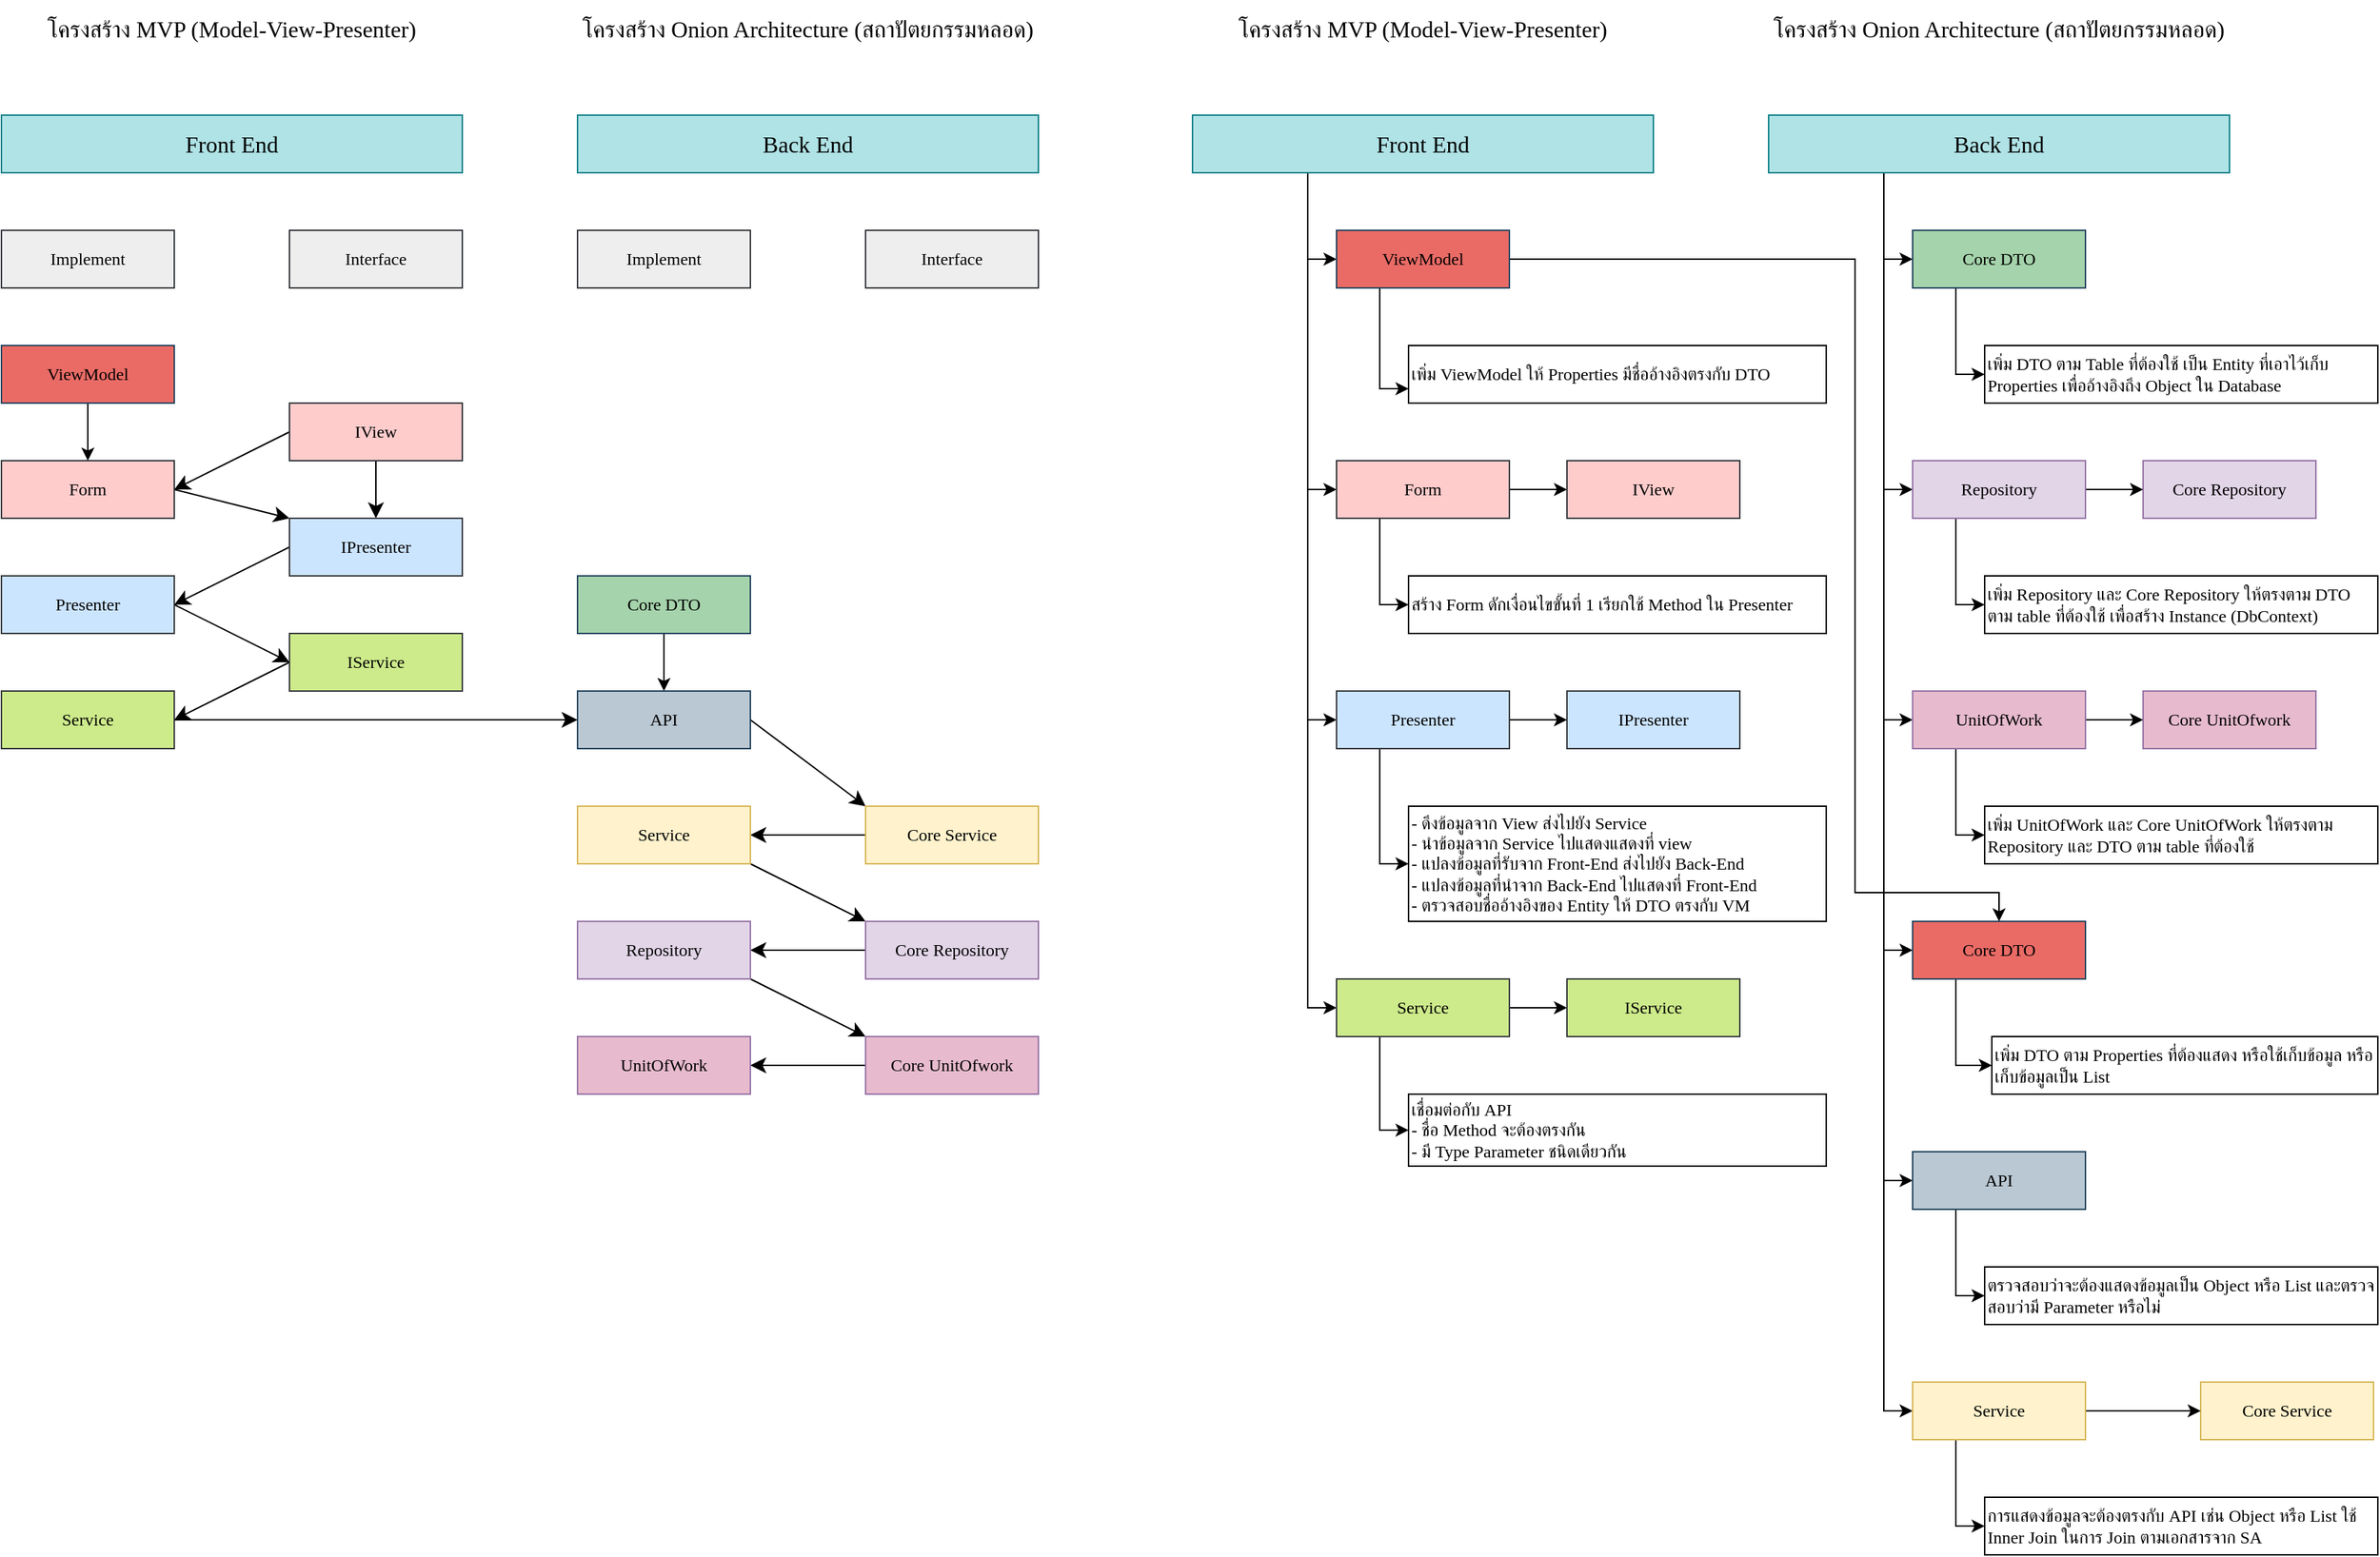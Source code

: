 <mxfile version="22.1.21" type="gitlab">
  <diagram id="C5RBs43oDa-KdzZeNtuy" name="Page-1">
    <mxGraphModel dx="1106" dy="1053" grid="1" gridSize="10" guides="1" tooltips="1" connect="1" arrows="1" fold="1" page="1" pageScale="1" pageWidth="827" pageHeight="1169" math="0" shadow="0">
      <root>
        <mxCell id="WIyWlLk6GJQsqaUBKTNV-0" />
        <mxCell id="WIyWlLk6GJQsqaUBKTNV-1" parent="WIyWlLk6GJQsqaUBKTNV-0" />
        <mxCell id="Vc_zGwzVF44Cp3WNMDV1-1" value="Implement" style="text;html=1;strokeColor=#36393d;fillColor=#eeeeee;align=center;verticalAlign=middle;whiteSpace=wrap;rounded=0;fontSize=12;labelBackgroundColor=none;labelBorderColor=none;fontFamily=Times New Roman;" parent="WIyWlLk6GJQsqaUBKTNV-1" vertex="1">
          <mxGeometry y="160" width="120" height="40" as="geometry" />
        </mxCell>
        <mxCell id="Vc_zGwzVF44Cp3WNMDV1-2" value="Implement" style="text;html=1;strokeColor=#36393d;fillColor=#eeeeee;align=center;verticalAlign=middle;whiteSpace=wrap;rounded=0;fontSize=12;labelBackgroundColor=none;labelBorderColor=none;fontFamily=Times New Roman;" parent="WIyWlLk6GJQsqaUBKTNV-1" vertex="1">
          <mxGeometry x="400" y="160" width="120" height="40" as="geometry" />
        </mxCell>
        <mxCell id="Vc_zGwzVF44Cp3WNMDV1-3" value="Interface" style="text;html=1;strokeColor=#36393d;fillColor=#eeeeee;align=center;verticalAlign=middle;whiteSpace=wrap;rounded=0;fontSize=12;labelBackgroundColor=none;labelBorderColor=none;fontFamily=Times New Roman;" parent="WIyWlLk6GJQsqaUBKTNV-1" vertex="1">
          <mxGeometry x="200" y="160" width="120" height="40" as="geometry" />
        </mxCell>
        <mxCell id="Vc_zGwzVF44Cp3WNMDV1-4" value="Interface" style="text;html=1;strokeColor=#36393d;fillColor=#eeeeee;align=center;verticalAlign=middle;whiteSpace=wrap;rounded=0;fontSize=12;labelBackgroundColor=none;labelBorderColor=none;fontFamily=Times New Roman;" parent="WIyWlLk6GJQsqaUBKTNV-1" vertex="1">
          <mxGeometry x="600" y="160" width="120" height="40" as="geometry" />
        </mxCell>
        <mxCell id="Vc_zGwzVF44Cp3WNMDV1-25" style="edgeStyle=none;curved=1;rounded=0;orthogonalLoop=1;jettySize=auto;html=1;exitX=1;exitY=0.5;exitDx=0;exitDy=0;entryX=0;entryY=0;entryDx=0;entryDy=0;fontSize=12;startSize=8;endSize=8;fontFamily=Times New Roman;" parent="WIyWlLk6GJQsqaUBKTNV-1" source="Vc_zGwzVF44Cp3WNMDV1-5" target="Vc_zGwzVF44Cp3WNMDV1-8" edge="1">
          <mxGeometry relative="1" as="geometry" />
        </mxCell>
        <mxCell id="Vc_zGwzVF44Cp3WNMDV1-5" value="Form" style="rounded=0;whiteSpace=wrap;html=1;fontSize=12;fontFamily=Times New Roman;fillColor=#ffcccc;strokeColor=#36393d;" parent="WIyWlLk6GJQsqaUBKTNV-1" vertex="1">
          <mxGeometry y="320" width="120" height="40" as="geometry" />
        </mxCell>
        <mxCell id="Vc_zGwzVF44Cp3WNMDV1-6" style="edgeStyle=none;curved=1;rounded=0;orthogonalLoop=1;jettySize=auto;html=1;exitX=0.25;exitY=1;exitDx=0;exitDy=0;fontSize=12;startSize=8;endSize=8;fontFamily=Times New Roman;" parent="WIyWlLk6GJQsqaUBKTNV-1" source="Vc_zGwzVF44Cp3WNMDV1-2" target="Vc_zGwzVF44Cp3WNMDV1-2" edge="1">
          <mxGeometry relative="1" as="geometry" />
        </mxCell>
        <mxCell id="Vc_zGwzVF44Cp3WNMDV1-21" style="edgeStyle=none;curved=1;rounded=0;orthogonalLoop=1;jettySize=auto;html=1;exitX=0.5;exitY=1;exitDx=0;exitDy=0;entryX=0.5;entryY=0;entryDx=0;entryDy=0;fontSize=12;startSize=8;endSize=8;fontFamily=Times New Roman;" parent="WIyWlLk6GJQsqaUBKTNV-1" source="Vc_zGwzVF44Cp3WNMDV1-7" target="Vc_zGwzVF44Cp3WNMDV1-8" edge="1">
          <mxGeometry relative="1" as="geometry" />
        </mxCell>
        <mxCell id="Vc_zGwzVF44Cp3WNMDV1-29" style="edgeStyle=none;curved=1;rounded=0;orthogonalLoop=1;jettySize=auto;html=1;exitX=0;exitY=0.5;exitDx=0;exitDy=0;entryX=1;entryY=0.5;entryDx=0;entryDy=0;fontSize=12;startSize=8;endSize=8;fontFamily=Times New Roman;" parent="WIyWlLk6GJQsqaUBKTNV-1" source="Vc_zGwzVF44Cp3WNMDV1-7" target="Vc_zGwzVF44Cp3WNMDV1-5" edge="1">
          <mxGeometry relative="1" as="geometry" />
        </mxCell>
        <mxCell id="Vc_zGwzVF44Cp3WNMDV1-7" value="IView" style="rounded=0;whiteSpace=wrap;html=1;fontSize=12;fontFamily=Times New Roman;fillColor=#ffcccc;strokeColor=#36393d;" parent="WIyWlLk6GJQsqaUBKTNV-1" vertex="1">
          <mxGeometry x="200" y="280" width="120" height="40" as="geometry" />
        </mxCell>
        <mxCell id="Vc_zGwzVF44Cp3WNMDV1-28" style="edgeStyle=none;curved=1;rounded=0;orthogonalLoop=1;jettySize=auto;html=1;exitX=0;exitY=0.5;exitDx=0;exitDy=0;entryX=1;entryY=0.5;entryDx=0;entryDy=0;fontSize=12;startSize=8;endSize=8;fontFamily=Times New Roman;" parent="WIyWlLk6GJQsqaUBKTNV-1" source="Vc_zGwzVF44Cp3WNMDV1-8" target="Vc_zGwzVF44Cp3WNMDV1-9" edge="1">
          <mxGeometry relative="1" as="geometry" />
        </mxCell>
        <mxCell id="Vc_zGwzVF44Cp3WNMDV1-8" value="IPresenter" style="rounded=0;whiteSpace=wrap;html=1;fontSize=12;fontFamily=Times New Roman;fillColor=#cce5ff;strokeColor=#36393d;" parent="WIyWlLk6GJQsqaUBKTNV-1" vertex="1">
          <mxGeometry x="200" y="360" width="120" height="40" as="geometry" />
        </mxCell>
        <mxCell id="Vc_zGwzVF44Cp3WNMDV1-26" style="edgeStyle=none;curved=1;rounded=0;orthogonalLoop=1;jettySize=auto;html=1;exitX=1;exitY=0.5;exitDx=0;exitDy=0;entryX=0;entryY=0.5;entryDx=0;entryDy=0;fontSize=12;startSize=8;endSize=8;fontFamily=Times New Roman;" parent="WIyWlLk6GJQsqaUBKTNV-1" source="Vc_zGwzVF44Cp3WNMDV1-9" target="Vc_zGwzVF44Cp3WNMDV1-11" edge="1">
          <mxGeometry relative="1" as="geometry" />
        </mxCell>
        <mxCell id="Vc_zGwzVF44Cp3WNMDV1-9" value="Presenter" style="rounded=0;whiteSpace=wrap;html=1;fontSize=12;fontFamily=Times New Roman;fillColor=#cce5ff;strokeColor=#36393d;" parent="WIyWlLk6GJQsqaUBKTNV-1" vertex="1">
          <mxGeometry y="400" width="120" height="40" as="geometry" />
        </mxCell>
        <mxCell id="Vc_zGwzVF44Cp3WNMDV1-31" style="edgeStyle=none;curved=1;rounded=0;orthogonalLoop=1;jettySize=auto;html=1;exitX=1;exitY=0.5;exitDx=0;exitDy=0;fontSize=12;startSize=8;endSize=8;fontFamily=Times New Roman;" parent="WIyWlLk6GJQsqaUBKTNV-1" source="Vc_zGwzVF44Cp3WNMDV1-10" target="Vc_zGwzVF44Cp3WNMDV1-12" edge="1">
          <mxGeometry relative="1" as="geometry" />
        </mxCell>
        <mxCell id="Vc_zGwzVF44Cp3WNMDV1-10" value="Service" style="rounded=0;whiteSpace=wrap;html=1;fontSize=12;fontFamily=Times New Roman;fillColor=#cdeb8b;strokeColor=#36393d;" parent="WIyWlLk6GJQsqaUBKTNV-1" vertex="1">
          <mxGeometry y="480" width="120" height="40" as="geometry" />
        </mxCell>
        <mxCell id="Vc_zGwzVF44Cp3WNMDV1-30" style="edgeStyle=none;curved=1;rounded=0;orthogonalLoop=1;jettySize=auto;html=1;exitX=0;exitY=0.5;exitDx=0;exitDy=0;entryX=1;entryY=0.5;entryDx=0;entryDy=0;fontSize=12;startSize=8;endSize=8;fontFamily=Times New Roman;" parent="WIyWlLk6GJQsqaUBKTNV-1" source="Vc_zGwzVF44Cp3WNMDV1-11" target="Vc_zGwzVF44Cp3WNMDV1-10" edge="1">
          <mxGeometry relative="1" as="geometry" />
        </mxCell>
        <mxCell id="Vc_zGwzVF44Cp3WNMDV1-11" value="IService" style="rounded=0;whiteSpace=wrap;html=1;fontSize=12;fontFamily=Times New Roman;fillColor=#cdeb8b;strokeColor=#36393d;" parent="WIyWlLk6GJQsqaUBKTNV-1" vertex="1">
          <mxGeometry x="200" y="440" width="120" height="40" as="geometry" />
        </mxCell>
        <mxCell id="Vc_zGwzVF44Cp3WNMDV1-37" style="edgeStyle=none;curved=1;rounded=0;orthogonalLoop=1;jettySize=auto;html=1;exitX=1;exitY=0.5;exitDx=0;exitDy=0;entryX=0;entryY=0;entryDx=0;entryDy=0;fontSize=12;startSize=8;endSize=8;fontFamily=Times New Roman;" parent="WIyWlLk6GJQsqaUBKTNV-1" source="Vc_zGwzVF44Cp3WNMDV1-12" target="Vc_zGwzVF44Cp3WNMDV1-14" edge="1">
          <mxGeometry relative="1" as="geometry" />
        </mxCell>
        <mxCell id="Vc_zGwzVF44Cp3WNMDV1-12" value="API" style="rounded=0;whiteSpace=wrap;html=1;fontSize=12;fontFamily=Times New Roman;fillColor=#bac8d3;strokeColor=#23445d;" parent="WIyWlLk6GJQsqaUBKTNV-1" vertex="1">
          <mxGeometry x="400" y="480" width="120" height="40" as="geometry" />
        </mxCell>
        <mxCell id="8rKOA6uTmOLBXOOrl2uE-82" style="edgeStyle=orthogonalEdgeStyle;rounded=0;orthogonalLoop=1;jettySize=auto;html=1;exitX=0.5;exitY=1;exitDx=0;exitDy=0;fontFamily=Times New Roman;fontSize=12;fontColor=default;" edge="1" parent="WIyWlLk6GJQsqaUBKTNV-1" source="Vc_zGwzVF44Cp3WNMDV1-13" target="Vc_zGwzVF44Cp3WNMDV1-12">
          <mxGeometry relative="1" as="geometry" />
        </mxCell>
        <mxCell id="Vc_zGwzVF44Cp3WNMDV1-13" value="Core DTO" style="rounded=0;whiteSpace=wrap;html=1;fontSize=12;fontFamily=Times New Roman;fillColor=#A5D3AB;strokeColor=#23445d;" parent="WIyWlLk6GJQsqaUBKTNV-1" vertex="1">
          <mxGeometry x="400" y="400" width="120" height="40" as="geometry" />
        </mxCell>
        <mxCell id="Vc_zGwzVF44Cp3WNMDV1-38" style="edgeStyle=none;curved=1;rounded=0;orthogonalLoop=1;jettySize=auto;html=1;exitX=0;exitY=0.5;exitDx=0;exitDy=0;entryX=1;entryY=0.5;entryDx=0;entryDy=0;fontSize=12;startSize=8;endSize=8;fontFamily=Times New Roman;" parent="WIyWlLk6GJQsqaUBKTNV-1" source="Vc_zGwzVF44Cp3WNMDV1-14" target="Vc_zGwzVF44Cp3WNMDV1-15" edge="1">
          <mxGeometry relative="1" as="geometry" />
        </mxCell>
        <mxCell id="Vc_zGwzVF44Cp3WNMDV1-14" value="Core Service" style="rounded=0;whiteSpace=wrap;html=1;fontSize=12;fontFamily=Times New Roman;fillColor=#fff2cc;strokeColor=#d6b656;" parent="WIyWlLk6GJQsqaUBKTNV-1" vertex="1">
          <mxGeometry x="600" y="560" width="120" height="40" as="geometry" />
        </mxCell>
        <mxCell id="Vc_zGwzVF44Cp3WNMDV1-39" style="edgeStyle=none;curved=1;rounded=0;orthogonalLoop=1;jettySize=auto;html=1;exitX=1;exitY=1;exitDx=0;exitDy=0;entryX=0;entryY=0;entryDx=0;entryDy=0;fontSize=12;startSize=8;endSize=8;fontFamily=Times New Roman;" parent="WIyWlLk6GJQsqaUBKTNV-1" source="Vc_zGwzVF44Cp3WNMDV1-15" target="Vc_zGwzVF44Cp3WNMDV1-16" edge="1">
          <mxGeometry relative="1" as="geometry" />
        </mxCell>
        <mxCell id="Vc_zGwzVF44Cp3WNMDV1-15" value="Service" style="rounded=0;whiteSpace=wrap;html=1;fontSize=12;fontFamily=Times New Roman;fillColor=#fff2cc;strokeColor=#d6b656;" parent="WIyWlLk6GJQsqaUBKTNV-1" vertex="1">
          <mxGeometry x="400" y="560" width="120" height="40" as="geometry" />
        </mxCell>
        <mxCell id="Vc_zGwzVF44Cp3WNMDV1-40" style="edgeStyle=none;curved=1;rounded=0;orthogonalLoop=1;jettySize=auto;html=1;exitX=0;exitY=0.5;exitDx=0;exitDy=0;entryX=1;entryY=0.5;entryDx=0;entryDy=0;fontSize=12;startSize=8;endSize=8;fontFamily=Times New Roman;" parent="WIyWlLk6GJQsqaUBKTNV-1" source="Vc_zGwzVF44Cp3WNMDV1-16" target="Vc_zGwzVF44Cp3WNMDV1-17" edge="1">
          <mxGeometry relative="1" as="geometry" />
        </mxCell>
        <mxCell id="Vc_zGwzVF44Cp3WNMDV1-16" value="Core Repository" style="rounded=0;whiteSpace=wrap;html=1;fontSize=12;fontFamily=Times New Roman;fillColor=#e1d5e7;strokeColor=#9673a6;" parent="WIyWlLk6GJQsqaUBKTNV-1" vertex="1">
          <mxGeometry x="600" y="640" width="120" height="40" as="geometry" />
        </mxCell>
        <mxCell id="Vc_zGwzVF44Cp3WNMDV1-41" style="edgeStyle=none;curved=1;rounded=0;orthogonalLoop=1;jettySize=auto;html=1;exitX=1;exitY=1;exitDx=0;exitDy=0;entryX=0;entryY=0;entryDx=0;entryDy=0;fontSize=12;startSize=8;endSize=8;fontFamily=Times New Roman;" parent="WIyWlLk6GJQsqaUBKTNV-1" source="Vc_zGwzVF44Cp3WNMDV1-17" target="Vc_zGwzVF44Cp3WNMDV1-18" edge="1">
          <mxGeometry relative="1" as="geometry" />
        </mxCell>
        <mxCell id="Vc_zGwzVF44Cp3WNMDV1-17" value="Repository" style="rounded=0;whiteSpace=wrap;html=1;fontSize=12;fontFamily=Times New Roman;fillColor=#e1d5e7;strokeColor=#9673a6;" parent="WIyWlLk6GJQsqaUBKTNV-1" vertex="1">
          <mxGeometry x="400" y="640" width="120" height="40" as="geometry" />
        </mxCell>
        <mxCell id="Vc_zGwzVF44Cp3WNMDV1-42" style="edgeStyle=none;curved=1;rounded=0;orthogonalLoop=1;jettySize=auto;html=1;exitX=0;exitY=0.5;exitDx=0;exitDy=0;entryX=1;entryY=0.5;entryDx=0;entryDy=0;fontSize=12;startSize=8;endSize=8;fontFamily=Times New Roman;" parent="WIyWlLk6GJQsqaUBKTNV-1" source="Vc_zGwzVF44Cp3WNMDV1-18" target="Vc_zGwzVF44Cp3WNMDV1-19" edge="1">
          <mxGeometry relative="1" as="geometry" />
        </mxCell>
        <mxCell id="Vc_zGwzVF44Cp3WNMDV1-18" value="Core UnitOfwork" style="rounded=0;whiteSpace=wrap;html=1;fontSize=12;fontFamily=Times New Roman;fillColor=#E7BBCD;strokeColor=#9673a6;" parent="WIyWlLk6GJQsqaUBKTNV-1" vertex="1">
          <mxGeometry x="600" y="720" width="120" height="40" as="geometry" />
        </mxCell>
        <mxCell id="Vc_zGwzVF44Cp3WNMDV1-19" value="UnitOfWork" style="rounded=0;whiteSpace=wrap;html=1;fontSize=12;fontFamily=Times New Roman;fillColor=#E7BBCD;strokeColor=#9673a6;" parent="WIyWlLk6GJQsqaUBKTNV-1" vertex="1">
          <mxGeometry x="400" y="720" width="120" height="40" as="geometry" />
        </mxCell>
        <mxCell id="Vc_zGwzVF44Cp3WNMDV1-46" value="Front End" style="text;html=1;strokeColor=#0e8088;fillColor=#b0e3e6;align=center;verticalAlign=middle;whiteSpace=wrap;rounded=0;fontSize=16;fontFamily=Times New Roman;" parent="WIyWlLk6GJQsqaUBKTNV-1" vertex="1">
          <mxGeometry y="80" width="320" height="40" as="geometry" />
        </mxCell>
        <mxCell id="Vc_zGwzVF44Cp3WNMDV1-47" value="Back End" style="text;html=1;strokeColor=#0e8088;fillColor=#b0e3e6;align=center;verticalAlign=middle;whiteSpace=wrap;rounded=0;fontSize=16;fontFamily=Times New Roman;" parent="WIyWlLk6GJQsqaUBKTNV-1" vertex="1">
          <mxGeometry x="400" y="80" width="320" height="40" as="geometry" />
        </mxCell>
        <mxCell id="8rKOA6uTmOLBXOOrl2uE-63" style="edgeStyle=orthogonalEdgeStyle;rounded=0;orthogonalLoop=1;jettySize=auto;html=1;exitX=0.25;exitY=1;exitDx=0;exitDy=0;entryX=0;entryY=0.5;entryDx=0;entryDy=0;fontFamily=Times New Roman;fontSize=12;fontColor=default;" edge="1" parent="WIyWlLk6GJQsqaUBKTNV-1" source="8rKOA6uTmOLBXOOrl2uE-0" target="8rKOA6uTmOLBXOOrl2uE-52">
          <mxGeometry relative="1" as="geometry" />
        </mxCell>
        <mxCell id="8rKOA6uTmOLBXOOrl2uE-65" style="edgeStyle=orthogonalEdgeStyle;rounded=0;orthogonalLoop=1;jettySize=auto;html=1;exitX=0.25;exitY=1;exitDx=0;exitDy=0;entryX=0;entryY=0.5;entryDx=0;entryDy=0;fontFamily=Times New Roman;fontSize=12;fontColor=default;" edge="1" parent="WIyWlLk6GJQsqaUBKTNV-1" source="8rKOA6uTmOLBXOOrl2uE-0" target="8rKOA6uTmOLBXOOrl2uE-59">
          <mxGeometry relative="1" as="geometry" />
        </mxCell>
        <mxCell id="8rKOA6uTmOLBXOOrl2uE-66" style="edgeStyle=orthogonalEdgeStyle;rounded=0;orthogonalLoop=1;jettySize=auto;html=1;exitX=0.25;exitY=1;exitDx=0;exitDy=0;entryX=0;entryY=0.5;entryDx=0;entryDy=0;fontFamily=Times New Roman;fontSize=12;fontColor=default;" edge="1" parent="WIyWlLk6GJQsqaUBKTNV-1" source="8rKOA6uTmOLBXOOrl2uE-0" target="8rKOA6uTmOLBXOOrl2uE-60">
          <mxGeometry relative="1" as="geometry" />
        </mxCell>
        <mxCell id="8rKOA6uTmOLBXOOrl2uE-77" style="edgeStyle=orthogonalEdgeStyle;rounded=0;orthogonalLoop=1;jettySize=auto;html=1;exitX=0.25;exitY=1;exitDx=0;exitDy=0;entryX=0;entryY=0.5;entryDx=0;entryDy=0;fontFamily=Times New Roman;fontSize=12;fontColor=default;" edge="1" parent="WIyWlLk6GJQsqaUBKTNV-1" source="8rKOA6uTmOLBXOOrl2uE-0" target="8rKOA6uTmOLBXOOrl2uE-76">
          <mxGeometry relative="1" as="geometry" />
        </mxCell>
        <mxCell id="8rKOA6uTmOLBXOOrl2uE-0" value="Front End" style="text;html=1;strokeColor=#0e8088;fillColor=#b0e3e6;align=center;verticalAlign=middle;whiteSpace=wrap;rounded=0;fontSize=16;fontFamily=Times New Roman;" vertex="1" parent="WIyWlLk6GJQsqaUBKTNV-1">
          <mxGeometry x="827" y="80" width="320" height="40" as="geometry" />
        </mxCell>
        <mxCell id="8rKOA6uTmOLBXOOrl2uE-26" style="edgeStyle=orthogonalEdgeStyle;rounded=0;orthogonalLoop=1;jettySize=auto;html=1;exitX=0.25;exitY=1;exitDx=0;exitDy=0;entryX=0;entryY=0.5;entryDx=0;entryDy=0;fontFamily=Times New Roman;fontSize=12;fontColor=default;" edge="1" parent="WIyWlLk6GJQsqaUBKTNV-1" source="8rKOA6uTmOLBXOOrl2uE-1" target="8rKOA6uTmOLBXOOrl2uE-10">
          <mxGeometry relative="1" as="geometry" />
        </mxCell>
        <mxCell id="8rKOA6uTmOLBXOOrl2uE-28" style="edgeStyle=orthogonalEdgeStyle;rounded=0;orthogonalLoop=1;jettySize=auto;html=1;exitX=0.25;exitY=1;exitDx=0;exitDy=0;entryX=0;entryY=0.5;entryDx=0;entryDy=0;fontFamily=Times New Roman;fontSize=12;fontColor=default;" edge="1" parent="WIyWlLk6GJQsqaUBKTNV-1" source="8rKOA6uTmOLBXOOrl2uE-1" target="8rKOA6uTmOLBXOOrl2uE-18">
          <mxGeometry relative="1" as="geometry" />
        </mxCell>
        <mxCell id="8rKOA6uTmOLBXOOrl2uE-33" style="edgeStyle=orthogonalEdgeStyle;rounded=0;orthogonalLoop=1;jettySize=auto;html=1;exitX=0.25;exitY=1;exitDx=0;exitDy=0;entryX=0;entryY=0.5;entryDx=0;entryDy=0;fontFamily=Times New Roman;fontSize=12;fontColor=default;" edge="1" parent="WIyWlLk6GJQsqaUBKTNV-1" source="8rKOA6uTmOLBXOOrl2uE-1" target="8rKOA6uTmOLBXOOrl2uE-21">
          <mxGeometry relative="1" as="geometry" />
        </mxCell>
        <mxCell id="8rKOA6uTmOLBXOOrl2uE-40" style="edgeStyle=orthogonalEdgeStyle;rounded=0;orthogonalLoop=1;jettySize=auto;html=1;exitX=0.25;exitY=1;exitDx=0;exitDy=0;entryX=0;entryY=0.5;entryDx=0;entryDy=0;fontFamily=Times New Roman;fontSize=12;fontColor=default;" edge="1" parent="WIyWlLk6GJQsqaUBKTNV-1" source="8rKOA6uTmOLBXOOrl2uE-1" target="8rKOA6uTmOLBXOOrl2uE-8">
          <mxGeometry relative="1" as="geometry" />
        </mxCell>
        <mxCell id="8rKOA6uTmOLBXOOrl2uE-41" style="edgeStyle=orthogonalEdgeStyle;rounded=0;orthogonalLoop=1;jettySize=auto;html=1;exitX=0.25;exitY=1;exitDx=0;exitDy=0;entryX=0;entryY=0.5;entryDx=0;entryDy=0;fontFamily=Times New Roman;fontSize=12;fontColor=default;" edge="1" parent="WIyWlLk6GJQsqaUBKTNV-1" source="8rKOA6uTmOLBXOOrl2uE-1" target="8rKOA6uTmOLBXOOrl2uE-14">
          <mxGeometry relative="1" as="geometry" />
        </mxCell>
        <mxCell id="8rKOA6uTmOLBXOOrl2uE-48" style="edgeStyle=orthogonalEdgeStyle;rounded=0;orthogonalLoop=1;jettySize=auto;html=1;exitX=0.25;exitY=1;exitDx=0;exitDy=0;entryX=0;entryY=0.5;entryDx=0;entryDy=0;fontFamily=Times New Roman;fontSize=12;fontColor=default;" edge="1" parent="WIyWlLk6GJQsqaUBKTNV-1" source="8rKOA6uTmOLBXOOrl2uE-1" target="8rKOA6uTmOLBXOOrl2uE-47">
          <mxGeometry relative="1" as="geometry" />
        </mxCell>
        <mxCell id="8rKOA6uTmOLBXOOrl2uE-1" value="Back End" style="text;html=1;strokeColor=#0e8088;fillColor=#b0e3e6;align=center;verticalAlign=middle;whiteSpace=wrap;rounded=0;fontSize=16;fontFamily=Times New Roman;" vertex="1" parent="WIyWlLk6GJQsqaUBKTNV-1">
          <mxGeometry x="1227" y="80" width="320" height="40" as="geometry" />
        </mxCell>
        <mxCell id="8rKOA6uTmOLBXOOrl2uE-44" style="edgeStyle=orthogonalEdgeStyle;rounded=0;orthogonalLoop=1;jettySize=auto;html=1;exitX=0.25;exitY=1;exitDx=0;exitDy=0;entryX=0;entryY=0.5;entryDx=0;entryDy=0;fontFamily=Times New Roman;fontSize=12;fontColor=default;" edge="1" parent="WIyWlLk6GJQsqaUBKTNV-1" source="8rKOA6uTmOLBXOOrl2uE-8" target="8rKOA6uTmOLBXOOrl2uE-43">
          <mxGeometry relative="1" as="geometry" />
        </mxCell>
        <mxCell id="8rKOA6uTmOLBXOOrl2uE-8" value="API" style="rounded=0;whiteSpace=wrap;html=1;fontSize=12;fontFamily=Times New Roman;fillColor=#bac8d3;strokeColor=#23445d;" vertex="1" parent="WIyWlLk6GJQsqaUBKTNV-1">
          <mxGeometry x="1327" y="800" width="120" height="40" as="geometry" />
        </mxCell>
        <mxCell id="8rKOA6uTmOLBXOOrl2uE-29" style="edgeStyle=orthogonalEdgeStyle;rounded=0;orthogonalLoop=1;jettySize=auto;html=1;exitX=0.25;exitY=1;exitDx=0;exitDy=0;entryX=0;entryY=0.5;entryDx=0;entryDy=0;fontFamily=Times New Roman;fontSize=12;fontColor=default;" edge="1" parent="WIyWlLk6GJQsqaUBKTNV-1" source="8rKOA6uTmOLBXOOrl2uE-10" target="8rKOA6uTmOLBXOOrl2uE-22">
          <mxGeometry relative="1" as="geometry" />
        </mxCell>
        <mxCell id="8rKOA6uTmOLBXOOrl2uE-10" value="Core DTO" style="rounded=0;whiteSpace=wrap;html=1;fontSize=12;fontFamily=Times New Roman;fillColor=#A5D3AB;strokeColor=#23445d;" vertex="1" parent="WIyWlLk6GJQsqaUBKTNV-1">
          <mxGeometry x="1327" y="160" width="120" height="40" as="geometry" />
        </mxCell>
        <mxCell id="8rKOA6uTmOLBXOOrl2uE-12" value="Core Service" style="rounded=0;whiteSpace=wrap;html=1;fontSize=12;fontFamily=Times New Roman;fillColor=#fff2cc;strokeColor=#d6b656;" vertex="1" parent="WIyWlLk6GJQsqaUBKTNV-1">
          <mxGeometry x="1527" y="960" width="120" height="40" as="geometry" />
        </mxCell>
        <mxCell id="8rKOA6uTmOLBXOOrl2uE-42" style="edgeStyle=orthogonalEdgeStyle;rounded=0;orthogonalLoop=1;jettySize=auto;html=1;exitX=1;exitY=0.5;exitDx=0;exitDy=0;entryX=0;entryY=0.5;entryDx=0;entryDy=0;fontFamily=Times New Roman;fontSize=12;fontColor=default;" edge="1" parent="WIyWlLk6GJQsqaUBKTNV-1" source="8rKOA6uTmOLBXOOrl2uE-14" target="8rKOA6uTmOLBXOOrl2uE-12">
          <mxGeometry relative="1" as="geometry" />
        </mxCell>
        <mxCell id="8rKOA6uTmOLBXOOrl2uE-46" style="edgeStyle=orthogonalEdgeStyle;rounded=0;orthogonalLoop=1;jettySize=auto;html=1;exitX=0.25;exitY=1;exitDx=0;exitDy=0;entryX=0;entryY=0.5;entryDx=0;entryDy=0;fontFamily=Times New Roman;fontSize=12;fontColor=default;" edge="1" parent="WIyWlLk6GJQsqaUBKTNV-1" source="8rKOA6uTmOLBXOOrl2uE-14" target="8rKOA6uTmOLBXOOrl2uE-45">
          <mxGeometry relative="1" as="geometry" />
        </mxCell>
        <mxCell id="8rKOA6uTmOLBXOOrl2uE-14" value="Service" style="rounded=0;whiteSpace=wrap;html=1;fontSize=12;fontFamily=Times New Roman;fillColor=#fff2cc;strokeColor=#d6b656;" vertex="1" parent="WIyWlLk6GJQsqaUBKTNV-1">
          <mxGeometry x="1327" y="960" width="120" height="40" as="geometry" />
        </mxCell>
        <mxCell id="8rKOA6uTmOLBXOOrl2uE-16" value="Core Repository" style="rounded=0;whiteSpace=wrap;html=1;fontSize=12;fontFamily=Times New Roman;fillColor=#e1d5e7;strokeColor=#9673a6;" vertex="1" parent="WIyWlLk6GJQsqaUBKTNV-1">
          <mxGeometry x="1487" y="320" width="120" height="40" as="geometry" />
        </mxCell>
        <mxCell id="8rKOA6uTmOLBXOOrl2uE-35" style="edgeStyle=orthogonalEdgeStyle;rounded=0;orthogonalLoop=1;jettySize=auto;html=1;exitX=1;exitY=0.5;exitDx=0;exitDy=0;entryX=0;entryY=0.5;entryDx=0;entryDy=0;fontFamily=Times New Roman;fontSize=12;fontColor=default;" edge="1" parent="WIyWlLk6GJQsqaUBKTNV-1" source="8rKOA6uTmOLBXOOrl2uE-18" target="8rKOA6uTmOLBXOOrl2uE-16">
          <mxGeometry relative="1" as="geometry" />
        </mxCell>
        <mxCell id="8rKOA6uTmOLBXOOrl2uE-36" style="edgeStyle=orthogonalEdgeStyle;rounded=0;orthogonalLoop=1;jettySize=auto;html=1;exitX=0.25;exitY=1;exitDx=0;exitDy=0;entryX=0;entryY=0.5;entryDx=0;entryDy=0;fontFamily=Times New Roman;fontSize=12;fontColor=default;" edge="1" parent="WIyWlLk6GJQsqaUBKTNV-1" source="8rKOA6uTmOLBXOOrl2uE-18" target="8rKOA6uTmOLBXOOrl2uE-30">
          <mxGeometry relative="1" as="geometry" />
        </mxCell>
        <mxCell id="8rKOA6uTmOLBXOOrl2uE-18" value="Repository" style="rounded=0;whiteSpace=wrap;html=1;fontSize=12;fontFamily=Times New Roman;fillColor=#e1d5e7;strokeColor=#9673a6;" vertex="1" parent="WIyWlLk6GJQsqaUBKTNV-1">
          <mxGeometry x="1327" y="320" width="120" height="40" as="geometry" />
        </mxCell>
        <mxCell id="8rKOA6uTmOLBXOOrl2uE-20" value="Core UnitOfwork" style="rounded=0;whiteSpace=wrap;html=1;fontSize=12;fontFamily=Times New Roman;fillColor=#E7BBCD;strokeColor=#9673a6;" vertex="1" parent="WIyWlLk6GJQsqaUBKTNV-1">
          <mxGeometry x="1487" y="480" width="120" height="40" as="geometry" />
        </mxCell>
        <mxCell id="8rKOA6uTmOLBXOOrl2uE-37" style="edgeStyle=orthogonalEdgeStyle;rounded=0;orthogonalLoop=1;jettySize=auto;html=1;exitX=1;exitY=0.5;exitDx=0;exitDy=0;fontFamily=Times New Roman;fontSize=12;fontColor=default;" edge="1" parent="WIyWlLk6GJQsqaUBKTNV-1" source="8rKOA6uTmOLBXOOrl2uE-21" target="8rKOA6uTmOLBXOOrl2uE-20">
          <mxGeometry relative="1" as="geometry" />
        </mxCell>
        <mxCell id="8rKOA6uTmOLBXOOrl2uE-39" style="edgeStyle=orthogonalEdgeStyle;rounded=0;orthogonalLoop=1;jettySize=auto;html=1;exitX=0.25;exitY=1;exitDx=0;exitDy=0;entryX=0;entryY=0.5;entryDx=0;entryDy=0;fontFamily=Times New Roman;fontSize=12;fontColor=default;" edge="1" parent="WIyWlLk6GJQsqaUBKTNV-1" source="8rKOA6uTmOLBXOOrl2uE-21" target="8rKOA6uTmOLBXOOrl2uE-38">
          <mxGeometry relative="1" as="geometry" />
        </mxCell>
        <mxCell id="8rKOA6uTmOLBXOOrl2uE-21" value="UnitOfWork" style="rounded=0;whiteSpace=wrap;html=1;fontSize=12;fontFamily=Times New Roman;fillColor=#E7BBCD;strokeColor=#9673a6;" vertex="1" parent="WIyWlLk6GJQsqaUBKTNV-1">
          <mxGeometry x="1327" y="480" width="120" height="40" as="geometry" />
        </mxCell>
        <mxCell id="8rKOA6uTmOLBXOOrl2uE-22" value="เพิ่ม DTO ตาม Table ที่ต้องใช้ เป็น Entity ที่เอาไว้เก็บ Properties เพื่ออ้างอิงถึง Object ใน Database&amp;nbsp;" style="rounded=0;whiteSpace=wrap;html=1;align=left;fontFamily=Times New Roman;" vertex="1" parent="WIyWlLk6GJQsqaUBKTNV-1">
          <mxGeometry x="1377" y="240" width="273" height="40" as="geometry" />
        </mxCell>
        <mxCell id="8rKOA6uTmOLBXOOrl2uE-30" value="เพิ่ม Repository และ Core Repository ให้ตรงตาม DTO ตาม table ที่ต้องใช้ เพื่อสร้าง Instance (DbContext)" style="rounded=0;whiteSpace=wrap;html=1;align=left;fontFamily=Times New Roman;" vertex="1" parent="WIyWlLk6GJQsqaUBKTNV-1">
          <mxGeometry x="1377" y="400" width="273" height="40" as="geometry" />
        </mxCell>
        <mxCell id="8rKOA6uTmOLBXOOrl2uE-38" value="เพิ่ม UnitOfWork และ Core UnitOfWork&amp;nbsp;ให้ตรงตาม Repository และ DTO ตาม table ที่ต้องใช้" style="rounded=0;whiteSpace=wrap;html=1;align=left;fontFamily=Times New Roman;" vertex="1" parent="WIyWlLk6GJQsqaUBKTNV-1">
          <mxGeometry x="1377" y="560" width="273" height="40" as="geometry" />
        </mxCell>
        <mxCell id="8rKOA6uTmOLBXOOrl2uE-43" value="ตรวจสอบว่าจะต้องแสดงข้อมูลเป็น Object หรือ List และตรวจสอบว่ามี Parameter หรือไม่" style="rounded=0;whiteSpace=wrap;html=1;align=left;fontFamily=Times New Roman;" vertex="1" parent="WIyWlLk6GJQsqaUBKTNV-1">
          <mxGeometry x="1377" y="880" width="273" height="40" as="geometry" />
        </mxCell>
        <mxCell id="8rKOA6uTmOLBXOOrl2uE-45" value="การแสดงข้อมูลจะต้องตรงกับ API เช่น Object หรือ List ใช้ Inner Join ในการ Join ตามเอกสารจาก SA" style="rounded=0;whiteSpace=wrap;html=1;align=left;fontFamily=Times New Roman;" vertex="1" parent="WIyWlLk6GJQsqaUBKTNV-1">
          <mxGeometry x="1377" y="1040" width="273" height="40" as="geometry" />
        </mxCell>
        <mxCell id="8rKOA6uTmOLBXOOrl2uE-50" style="edgeStyle=orthogonalEdgeStyle;rounded=0;orthogonalLoop=1;jettySize=auto;html=1;exitX=0.25;exitY=1;exitDx=0;exitDy=0;entryX=0;entryY=0.5;entryDx=0;entryDy=0;fontFamily=Times New Roman;fontSize=12;fontColor=default;" edge="1" parent="WIyWlLk6GJQsqaUBKTNV-1" source="8rKOA6uTmOLBXOOrl2uE-47" target="8rKOA6uTmOLBXOOrl2uE-49">
          <mxGeometry relative="1" as="geometry" />
        </mxCell>
        <mxCell id="8rKOA6uTmOLBXOOrl2uE-47" value="Core DTO" style="rounded=0;whiteSpace=wrap;html=1;fontSize=12;fontFamily=Times New Roman;fillColor=#EA6B66;strokeColor=#23445d;" vertex="1" parent="WIyWlLk6GJQsqaUBKTNV-1">
          <mxGeometry x="1327" y="640" width="120" height="40" as="geometry" />
        </mxCell>
        <mxCell id="8rKOA6uTmOLBXOOrl2uE-49" value="เพิ่ม DTO ตาม Properties ที่ต้องแสดง หรือใช้เก็บข้อมูล หรือเก็บข้อมูลเป็น List" style="rounded=0;whiteSpace=wrap;html=1;align=left;fontFamily=Times New Roman;" vertex="1" parent="WIyWlLk6GJQsqaUBKTNV-1">
          <mxGeometry x="1382" y="720" width="268" height="40" as="geometry" />
        </mxCell>
        <mxCell id="8rKOA6uTmOLBXOOrl2uE-64" style="edgeStyle=orthogonalEdgeStyle;rounded=0;orthogonalLoop=1;jettySize=auto;html=1;exitX=1;exitY=0.5;exitDx=0;exitDy=0;entryX=0;entryY=0.5;entryDx=0;entryDy=0;fontFamily=Times New Roman;fontSize=12;fontColor=default;" edge="1" parent="WIyWlLk6GJQsqaUBKTNV-1" source="8rKOA6uTmOLBXOOrl2uE-52" target="8rKOA6uTmOLBXOOrl2uE-55">
          <mxGeometry relative="1" as="geometry" />
        </mxCell>
        <mxCell id="8rKOA6uTmOLBXOOrl2uE-68" style="edgeStyle=orthogonalEdgeStyle;rounded=0;orthogonalLoop=1;jettySize=auto;html=1;exitX=0.25;exitY=1;exitDx=0;exitDy=0;entryX=0;entryY=0.5;entryDx=0;entryDy=0;fontFamily=Times New Roman;fontSize=12;fontColor=default;" edge="1" parent="WIyWlLk6GJQsqaUBKTNV-1" source="8rKOA6uTmOLBXOOrl2uE-52" target="8rKOA6uTmOLBXOOrl2uE-67">
          <mxGeometry relative="1" as="geometry" />
        </mxCell>
        <mxCell id="8rKOA6uTmOLBXOOrl2uE-52" value="Form" style="rounded=0;whiteSpace=wrap;html=1;fontSize=12;fontFamily=Times New Roman;fillColor=#ffcccc;strokeColor=#36393d;" vertex="1" parent="WIyWlLk6GJQsqaUBKTNV-1">
          <mxGeometry x="927" y="320" width="120" height="40" as="geometry" />
        </mxCell>
        <mxCell id="8rKOA6uTmOLBXOOrl2uE-55" value="IView" style="rounded=0;whiteSpace=wrap;html=1;fontSize=12;fontFamily=Times New Roman;fillColor=#ffcccc;strokeColor=#36393d;" vertex="1" parent="WIyWlLk6GJQsqaUBKTNV-1">
          <mxGeometry x="1087" y="320" width="120" height="40" as="geometry" />
        </mxCell>
        <mxCell id="8rKOA6uTmOLBXOOrl2uE-57" value="IPresenter" style="rounded=0;whiteSpace=wrap;html=1;fontSize=12;fontFamily=Times New Roman;fillColor=#cce5ff;strokeColor=#36393d;" vertex="1" parent="WIyWlLk6GJQsqaUBKTNV-1">
          <mxGeometry x="1087" y="480" width="120" height="40" as="geometry" />
        </mxCell>
        <mxCell id="8rKOA6uTmOLBXOOrl2uE-69" style="edgeStyle=orthogonalEdgeStyle;rounded=0;orthogonalLoop=1;jettySize=auto;html=1;exitX=1;exitY=0.5;exitDx=0;exitDy=0;entryX=0;entryY=0.5;entryDx=0;entryDy=0;fontFamily=Times New Roman;fontSize=12;fontColor=default;" edge="1" parent="WIyWlLk6GJQsqaUBKTNV-1" source="8rKOA6uTmOLBXOOrl2uE-59" target="8rKOA6uTmOLBXOOrl2uE-57">
          <mxGeometry relative="1" as="geometry" />
        </mxCell>
        <mxCell id="8rKOA6uTmOLBXOOrl2uE-72" style="edgeStyle=orthogonalEdgeStyle;rounded=0;orthogonalLoop=1;jettySize=auto;html=1;exitX=0.25;exitY=1;exitDx=0;exitDy=0;entryX=0;entryY=0.5;entryDx=0;entryDy=0;fontFamily=Times New Roman;fontSize=12;fontColor=default;" edge="1" parent="WIyWlLk6GJQsqaUBKTNV-1" source="8rKOA6uTmOLBXOOrl2uE-59" target="8rKOA6uTmOLBXOOrl2uE-71">
          <mxGeometry relative="1" as="geometry" />
        </mxCell>
        <mxCell id="8rKOA6uTmOLBXOOrl2uE-59" value="Presenter" style="rounded=0;whiteSpace=wrap;html=1;fontSize=12;fontFamily=Times New Roman;fillColor=#cce5ff;strokeColor=#36393d;" vertex="1" parent="WIyWlLk6GJQsqaUBKTNV-1">
          <mxGeometry x="927" y="480" width="120" height="40" as="geometry" />
        </mxCell>
        <mxCell id="8rKOA6uTmOLBXOOrl2uE-70" style="edgeStyle=orthogonalEdgeStyle;rounded=0;orthogonalLoop=1;jettySize=auto;html=1;exitX=1;exitY=0.5;exitDx=0;exitDy=0;entryX=0;entryY=0.5;entryDx=0;entryDy=0;fontFamily=Times New Roman;fontSize=12;fontColor=default;" edge="1" parent="WIyWlLk6GJQsqaUBKTNV-1" source="8rKOA6uTmOLBXOOrl2uE-60" target="8rKOA6uTmOLBXOOrl2uE-62">
          <mxGeometry relative="1" as="geometry" />
        </mxCell>
        <mxCell id="8rKOA6uTmOLBXOOrl2uE-75" style="edgeStyle=orthogonalEdgeStyle;rounded=0;orthogonalLoop=1;jettySize=auto;html=1;exitX=0.25;exitY=1;exitDx=0;exitDy=0;entryX=0;entryY=0.5;entryDx=0;entryDy=0;fontFamily=Times New Roman;fontSize=12;fontColor=default;" edge="1" parent="WIyWlLk6GJQsqaUBKTNV-1" source="8rKOA6uTmOLBXOOrl2uE-60" target="8rKOA6uTmOLBXOOrl2uE-74">
          <mxGeometry relative="1" as="geometry" />
        </mxCell>
        <mxCell id="8rKOA6uTmOLBXOOrl2uE-60" value="Service" style="rounded=0;whiteSpace=wrap;html=1;fontSize=12;fontFamily=Times New Roman;fillColor=#cdeb8b;strokeColor=#36393d;" vertex="1" parent="WIyWlLk6GJQsqaUBKTNV-1">
          <mxGeometry x="927" y="680" width="120" height="40" as="geometry" />
        </mxCell>
        <mxCell id="8rKOA6uTmOLBXOOrl2uE-62" value="IService" style="rounded=0;whiteSpace=wrap;html=1;fontSize=12;fontFamily=Times New Roman;fillColor=#cdeb8b;strokeColor=#36393d;" vertex="1" parent="WIyWlLk6GJQsqaUBKTNV-1">
          <mxGeometry x="1087" y="680" width="120" height="40" as="geometry" />
        </mxCell>
        <mxCell id="8rKOA6uTmOLBXOOrl2uE-67" value="สร้าง Form ดักเงื่อนไขขั้นที่ 1 เรียกใช้ Method ใน Presenter" style="rounded=0;whiteSpace=wrap;html=1;align=left;fontFamily=Times New Roman;" vertex="1" parent="WIyWlLk6GJQsqaUBKTNV-1">
          <mxGeometry x="977" y="400" width="290" height="40" as="geometry" />
        </mxCell>
        <mxCell id="8rKOA6uTmOLBXOOrl2uE-71" value="- ดึงข้อมูลจาก View ส่งไปยัง Service&lt;br&gt;- นำข้อมูลจาก Service ไปแสดงแสดงที่ view&lt;br&gt;- แปลงข้อมูลที่รับจาก Front-End ส่งไปยัง Back-End&lt;br&gt;- แปลงข้อมูลที่นำจาก Back-End ไปแสดงที่ Front-End&lt;br&gt;- ตรวจสอบชื่ออ้างอิงของ Entity ให้ DTO ตรงกับ VM" style="rounded=0;whiteSpace=wrap;html=1;align=left;fontFamily=Times New Roman;" vertex="1" parent="WIyWlLk6GJQsqaUBKTNV-1">
          <mxGeometry x="977" y="560" width="290" height="80" as="geometry" />
        </mxCell>
        <mxCell id="8rKOA6uTmOLBXOOrl2uE-74" value="เชื่อมต่อกับ API&lt;br&gt;- ชื่อ Method จะต้องตรงกัน&lt;br&gt;- มี Type Parameter ชนิดเดียวกัน" style="rounded=0;whiteSpace=wrap;html=1;align=left;fontFamily=Times New Roman;" vertex="1" parent="WIyWlLk6GJQsqaUBKTNV-1">
          <mxGeometry x="977" y="760" width="290" height="50" as="geometry" />
        </mxCell>
        <mxCell id="8rKOA6uTmOLBXOOrl2uE-79" style="edgeStyle=orthogonalEdgeStyle;rounded=0;orthogonalLoop=1;jettySize=auto;html=1;exitX=0.25;exitY=1;exitDx=0;exitDy=0;entryX=0;entryY=0.75;entryDx=0;entryDy=0;fontFamily=Times New Roman;fontSize=12;fontColor=default;" edge="1" parent="WIyWlLk6GJQsqaUBKTNV-1" source="8rKOA6uTmOLBXOOrl2uE-76" target="8rKOA6uTmOLBXOOrl2uE-78">
          <mxGeometry relative="1" as="geometry" />
        </mxCell>
        <mxCell id="8rKOA6uTmOLBXOOrl2uE-80" style="edgeStyle=orthogonalEdgeStyle;rounded=0;orthogonalLoop=1;jettySize=auto;html=1;exitX=1;exitY=0.5;exitDx=0;exitDy=0;entryX=0.5;entryY=0;entryDx=0;entryDy=0;fontFamily=Times New Roman;fontSize=12;fontColor=#ed0707;" edge="1" parent="WIyWlLk6GJQsqaUBKTNV-1" source="8rKOA6uTmOLBXOOrl2uE-76" target="8rKOA6uTmOLBXOOrl2uE-47">
          <mxGeometry relative="1" as="geometry">
            <Array as="points">
              <mxPoint x="1287" y="180" />
              <mxPoint x="1287" y="620" />
              <mxPoint x="1387" y="620" />
            </Array>
          </mxGeometry>
        </mxCell>
        <mxCell id="8rKOA6uTmOLBXOOrl2uE-76" value="ViewModel" style="rounded=0;whiteSpace=wrap;html=1;fontSize=12;fontFamily=Times New Roman;fillColor=#EA6B66;strokeColor=#23445d;" vertex="1" parent="WIyWlLk6GJQsqaUBKTNV-1">
          <mxGeometry x="927" y="160" width="120" height="40" as="geometry" />
        </mxCell>
        <mxCell id="8rKOA6uTmOLBXOOrl2uE-78" value="เพิ่ม&amp;nbsp;ViewModel ให้ Properties มีชื่ออ้างอิงตรงกับ DTO" style="rounded=0;whiteSpace=wrap;html=1;align=left;fontFamily=Times New Roman;" vertex="1" parent="WIyWlLk6GJQsqaUBKTNV-1">
          <mxGeometry x="977" y="240" width="290" height="40" as="geometry" />
        </mxCell>
        <mxCell id="8rKOA6uTmOLBXOOrl2uE-83" style="edgeStyle=orthogonalEdgeStyle;rounded=0;orthogonalLoop=1;jettySize=auto;html=1;exitX=0.5;exitY=1;exitDx=0;exitDy=0;entryX=0.5;entryY=0;entryDx=0;entryDy=0;fontFamily=Times New Roman;fontSize=12;fontColor=default;" edge="1" parent="WIyWlLk6GJQsqaUBKTNV-1" source="8rKOA6uTmOLBXOOrl2uE-81" target="Vc_zGwzVF44Cp3WNMDV1-5">
          <mxGeometry relative="1" as="geometry" />
        </mxCell>
        <mxCell id="8rKOA6uTmOLBXOOrl2uE-81" value="ViewModel" style="rounded=0;whiteSpace=wrap;html=1;fontSize=12;fontFamily=Times New Roman;fillColor=#EA6B66;strokeColor=#23445d;" vertex="1" parent="WIyWlLk6GJQsqaUBKTNV-1">
          <mxGeometry y="240" width="120" height="40" as="geometry" />
        </mxCell>
        <mxCell id="8rKOA6uTmOLBXOOrl2uE-84" value="โครงสร้าง Onion Architecture (สถาปัตยกรรมหลอด) " style="text;html=1;strokeColor=none;fillColor=none;align=center;verticalAlign=middle;whiteSpace=wrap;rounded=0;fontSize=16;fontFamily=Times New Roman;" vertex="1" parent="WIyWlLk6GJQsqaUBKTNV-1">
          <mxGeometry x="1207" width="360" height="40" as="geometry" />
        </mxCell>
        <mxCell id="8rKOA6uTmOLBXOOrl2uE-85" value="โครงสร้าง MVP (Model-View-Presenter)" style="text;html=1;strokeColor=none;fillColor=none;align=center;verticalAlign=middle;whiteSpace=wrap;rounded=0;fontSize=16;fontFamily=Times New Roman;" vertex="1" parent="WIyWlLk6GJQsqaUBKTNV-1">
          <mxGeometry x="827" width="320" height="40" as="geometry" />
        </mxCell>
        <mxCell id="8rKOA6uTmOLBXOOrl2uE-89" value="โครงสร้าง Onion Architecture (สถาปัตยกรรมหลอด) " style="text;html=1;strokeColor=none;fillColor=none;align=center;verticalAlign=middle;whiteSpace=wrap;rounded=0;fontSize=16;fontFamily=Times New Roman;" vertex="1" parent="WIyWlLk6GJQsqaUBKTNV-1">
          <mxGeometry x="380" width="360" height="40" as="geometry" />
        </mxCell>
        <mxCell id="8rKOA6uTmOLBXOOrl2uE-90" value="โครงสร้าง MVP (Model-View-Presenter)" style="text;html=1;strokeColor=none;fillColor=none;align=center;verticalAlign=middle;whiteSpace=wrap;rounded=0;fontSize=16;fontFamily=Times New Roman;" vertex="1" parent="WIyWlLk6GJQsqaUBKTNV-1">
          <mxGeometry width="320" height="40" as="geometry" />
        </mxCell>
      </root>
    </mxGraphModel>
  </diagram>
</mxfile>
